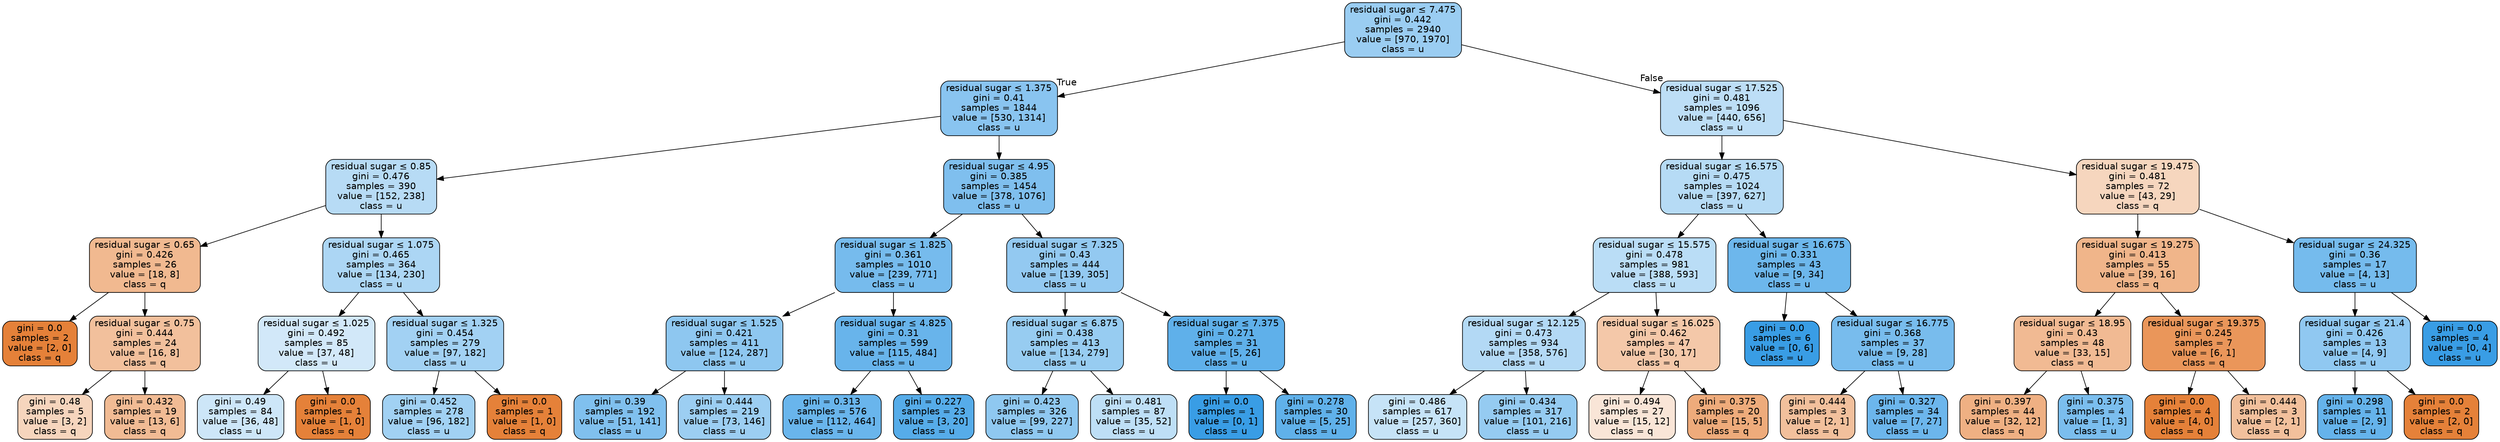 digraph Tree {
node [shape=box, style="filled, rounded", color="black", fontname=helvetica] ;
edge [fontname=helvetica] ;
0 [label=<residual sugar &le; 7.475<br/>gini = 0.442<br/>samples = 2940<br/>value = [970, 1970]<br/>class = u>, fillcolor="#399de581"] ;
1 [label=<residual sugar &le; 1.375<br/>gini = 0.41<br/>samples = 1844<br/>value = [530, 1314]<br/>class = u>, fillcolor="#399de598"] ;
0 -> 1 [labeldistance=2.5, labelangle=45, headlabel="True"] ;
2 [label=<residual sugar &le; 0.85<br/>gini = 0.476<br/>samples = 390<br/>value = [152, 238]<br/>class = u>, fillcolor="#399de55c"] ;
1 -> 2 ;
3 [label=<residual sugar &le; 0.65<br/>gini = 0.426<br/>samples = 26<br/>value = [18, 8]<br/>class = q>, fillcolor="#e581398e"] ;
2 -> 3 ;
4 [label=<gini = 0.0<br/>samples = 2<br/>value = [2, 0]<br/>class = q>, fillcolor="#e58139ff"] ;
3 -> 4 ;
5 [label=<residual sugar &le; 0.75<br/>gini = 0.444<br/>samples = 24<br/>value = [16, 8]<br/>class = q>, fillcolor="#e581397f"] ;
3 -> 5 ;
6 [label=<gini = 0.48<br/>samples = 5<br/>value = [3, 2]<br/>class = q>, fillcolor="#e5813955"] ;
5 -> 6 ;
7 [label=<gini = 0.432<br/>samples = 19<br/>value = [13, 6]<br/>class = q>, fillcolor="#e5813989"] ;
5 -> 7 ;
8 [label=<residual sugar &le; 1.075<br/>gini = 0.465<br/>samples = 364<br/>value = [134, 230]<br/>class = u>, fillcolor="#399de56a"] ;
2 -> 8 ;
9 [label=<residual sugar &le; 1.025<br/>gini = 0.492<br/>samples = 85<br/>value = [37, 48]<br/>class = u>, fillcolor="#399de53a"] ;
8 -> 9 ;
10 [label=<gini = 0.49<br/>samples = 84<br/>value = [36, 48]<br/>class = u>, fillcolor="#399de540"] ;
9 -> 10 ;
11 [label=<gini = 0.0<br/>samples = 1<br/>value = [1, 0]<br/>class = q>, fillcolor="#e58139ff"] ;
9 -> 11 ;
12 [label=<residual sugar &le; 1.325<br/>gini = 0.454<br/>samples = 279<br/>value = [97, 182]<br/>class = u>, fillcolor="#399de577"] ;
8 -> 12 ;
13 [label=<gini = 0.452<br/>samples = 278<br/>value = [96, 182]<br/>class = u>, fillcolor="#399de578"] ;
12 -> 13 ;
14 [label=<gini = 0.0<br/>samples = 1<br/>value = [1, 0]<br/>class = q>, fillcolor="#e58139ff"] ;
12 -> 14 ;
15 [label=<residual sugar &le; 4.95<br/>gini = 0.385<br/>samples = 1454<br/>value = [378, 1076]<br/>class = u>, fillcolor="#399de5a5"] ;
1 -> 15 ;
16 [label=<residual sugar &le; 1.825<br/>gini = 0.361<br/>samples = 1010<br/>value = [239, 771]<br/>class = u>, fillcolor="#399de5b0"] ;
15 -> 16 ;
17 [label=<residual sugar &le; 1.525<br/>gini = 0.421<br/>samples = 411<br/>value = [124, 287]<br/>class = u>, fillcolor="#399de591"] ;
16 -> 17 ;
18 [label=<gini = 0.39<br/>samples = 192<br/>value = [51, 141]<br/>class = u>, fillcolor="#399de5a3"] ;
17 -> 18 ;
19 [label=<gini = 0.444<br/>samples = 219<br/>value = [73, 146]<br/>class = u>, fillcolor="#399de57f"] ;
17 -> 19 ;
20 [label=<residual sugar &le; 4.825<br/>gini = 0.31<br/>samples = 599<br/>value = [115, 484]<br/>class = u>, fillcolor="#399de5c2"] ;
16 -> 20 ;
21 [label=<gini = 0.313<br/>samples = 576<br/>value = [112, 464]<br/>class = u>, fillcolor="#399de5c1"] ;
20 -> 21 ;
22 [label=<gini = 0.227<br/>samples = 23<br/>value = [3, 20]<br/>class = u>, fillcolor="#399de5d9"] ;
20 -> 22 ;
23 [label=<residual sugar &le; 7.325<br/>gini = 0.43<br/>samples = 444<br/>value = [139, 305]<br/>class = u>, fillcolor="#399de58b"] ;
15 -> 23 ;
24 [label=<residual sugar &le; 6.875<br/>gini = 0.438<br/>samples = 413<br/>value = [134, 279]<br/>class = u>, fillcolor="#399de585"] ;
23 -> 24 ;
25 [label=<gini = 0.423<br/>samples = 326<br/>value = [99, 227]<br/>class = u>, fillcolor="#399de590"] ;
24 -> 25 ;
26 [label=<gini = 0.481<br/>samples = 87<br/>value = [35, 52]<br/>class = u>, fillcolor="#399de553"] ;
24 -> 26 ;
27 [label=<residual sugar &le; 7.375<br/>gini = 0.271<br/>samples = 31<br/>value = [5, 26]<br/>class = u>, fillcolor="#399de5ce"] ;
23 -> 27 ;
28 [label=<gini = 0.0<br/>samples = 1<br/>value = [0, 1]<br/>class = u>, fillcolor="#399de5ff"] ;
27 -> 28 ;
29 [label=<gini = 0.278<br/>samples = 30<br/>value = [5, 25]<br/>class = u>, fillcolor="#399de5cc"] ;
27 -> 29 ;
30 [label=<residual sugar &le; 17.525<br/>gini = 0.481<br/>samples = 1096<br/>value = [440, 656]<br/>class = u>, fillcolor="#399de554"] ;
0 -> 30 [labeldistance=2.5, labelangle=-45, headlabel="False"] ;
31 [label=<residual sugar &le; 16.575<br/>gini = 0.475<br/>samples = 1024<br/>value = [397, 627]<br/>class = u>, fillcolor="#399de55e"] ;
30 -> 31 ;
32 [label=<residual sugar &le; 15.575<br/>gini = 0.478<br/>samples = 981<br/>value = [388, 593]<br/>class = u>, fillcolor="#399de558"] ;
31 -> 32 ;
33 [label=<residual sugar &le; 12.125<br/>gini = 0.473<br/>samples = 934<br/>value = [358, 576]<br/>class = u>, fillcolor="#399de561"] ;
32 -> 33 ;
34 [label=<gini = 0.486<br/>samples = 617<br/>value = [257, 360]<br/>class = u>, fillcolor="#399de549"] ;
33 -> 34 ;
35 [label=<gini = 0.434<br/>samples = 317<br/>value = [101, 216]<br/>class = u>, fillcolor="#399de588"] ;
33 -> 35 ;
36 [label=<residual sugar &le; 16.025<br/>gini = 0.462<br/>samples = 47<br/>value = [30, 17]<br/>class = q>, fillcolor="#e581396e"] ;
32 -> 36 ;
37 [label=<gini = 0.494<br/>samples = 27<br/>value = [15, 12]<br/>class = q>, fillcolor="#e5813933"] ;
36 -> 37 ;
38 [label=<gini = 0.375<br/>samples = 20<br/>value = [15, 5]<br/>class = q>, fillcolor="#e58139aa"] ;
36 -> 38 ;
39 [label=<residual sugar &le; 16.675<br/>gini = 0.331<br/>samples = 43<br/>value = [9, 34]<br/>class = u>, fillcolor="#399de5bb"] ;
31 -> 39 ;
40 [label=<gini = 0.0<br/>samples = 6<br/>value = [0, 6]<br/>class = u>, fillcolor="#399de5ff"] ;
39 -> 40 ;
41 [label=<residual sugar &le; 16.775<br/>gini = 0.368<br/>samples = 37<br/>value = [9, 28]<br/>class = u>, fillcolor="#399de5ad"] ;
39 -> 41 ;
42 [label=<gini = 0.444<br/>samples = 3<br/>value = [2, 1]<br/>class = q>, fillcolor="#e581397f"] ;
41 -> 42 ;
43 [label=<gini = 0.327<br/>samples = 34<br/>value = [7, 27]<br/>class = u>, fillcolor="#399de5bd"] ;
41 -> 43 ;
44 [label=<residual sugar &le; 19.475<br/>gini = 0.481<br/>samples = 72<br/>value = [43, 29]<br/>class = q>, fillcolor="#e5813953"] ;
30 -> 44 ;
45 [label=<residual sugar &le; 19.275<br/>gini = 0.413<br/>samples = 55<br/>value = [39, 16]<br/>class = q>, fillcolor="#e5813996"] ;
44 -> 45 ;
46 [label=<residual sugar &le; 18.95<br/>gini = 0.43<br/>samples = 48<br/>value = [33, 15]<br/>class = q>, fillcolor="#e581398b"] ;
45 -> 46 ;
47 [label=<gini = 0.397<br/>samples = 44<br/>value = [32, 12]<br/>class = q>, fillcolor="#e581399f"] ;
46 -> 47 ;
48 [label=<gini = 0.375<br/>samples = 4<br/>value = [1, 3]<br/>class = u>, fillcolor="#399de5aa"] ;
46 -> 48 ;
49 [label=<residual sugar &le; 19.375<br/>gini = 0.245<br/>samples = 7<br/>value = [6, 1]<br/>class = q>, fillcolor="#e58139d4"] ;
45 -> 49 ;
50 [label=<gini = 0.0<br/>samples = 4<br/>value = [4, 0]<br/>class = q>, fillcolor="#e58139ff"] ;
49 -> 50 ;
51 [label=<gini = 0.444<br/>samples = 3<br/>value = [2, 1]<br/>class = q>, fillcolor="#e581397f"] ;
49 -> 51 ;
52 [label=<residual sugar &le; 24.325<br/>gini = 0.36<br/>samples = 17<br/>value = [4, 13]<br/>class = u>, fillcolor="#399de5b1"] ;
44 -> 52 ;
53 [label=<residual sugar &le; 21.4<br/>gini = 0.426<br/>samples = 13<br/>value = [4, 9]<br/>class = u>, fillcolor="#399de58e"] ;
52 -> 53 ;
54 [label=<gini = 0.298<br/>samples = 11<br/>value = [2, 9]<br/>class = u>, fillcolor="#399de5c6"] ;
53 -> 54 ;
55 [label=<gini = 0.0<br/>samples = 2<br/>value = [2, 0]<br/>class = q>, fillcolor="#e58139ff"] ;
53 -> 55 ;
56 [label=<gini = 0.0<br/>samples = 4<br/>value = [0, 4]<br/>class = u>, fillcolor="#399de5ff"] ;
52 -> 56 ;
}